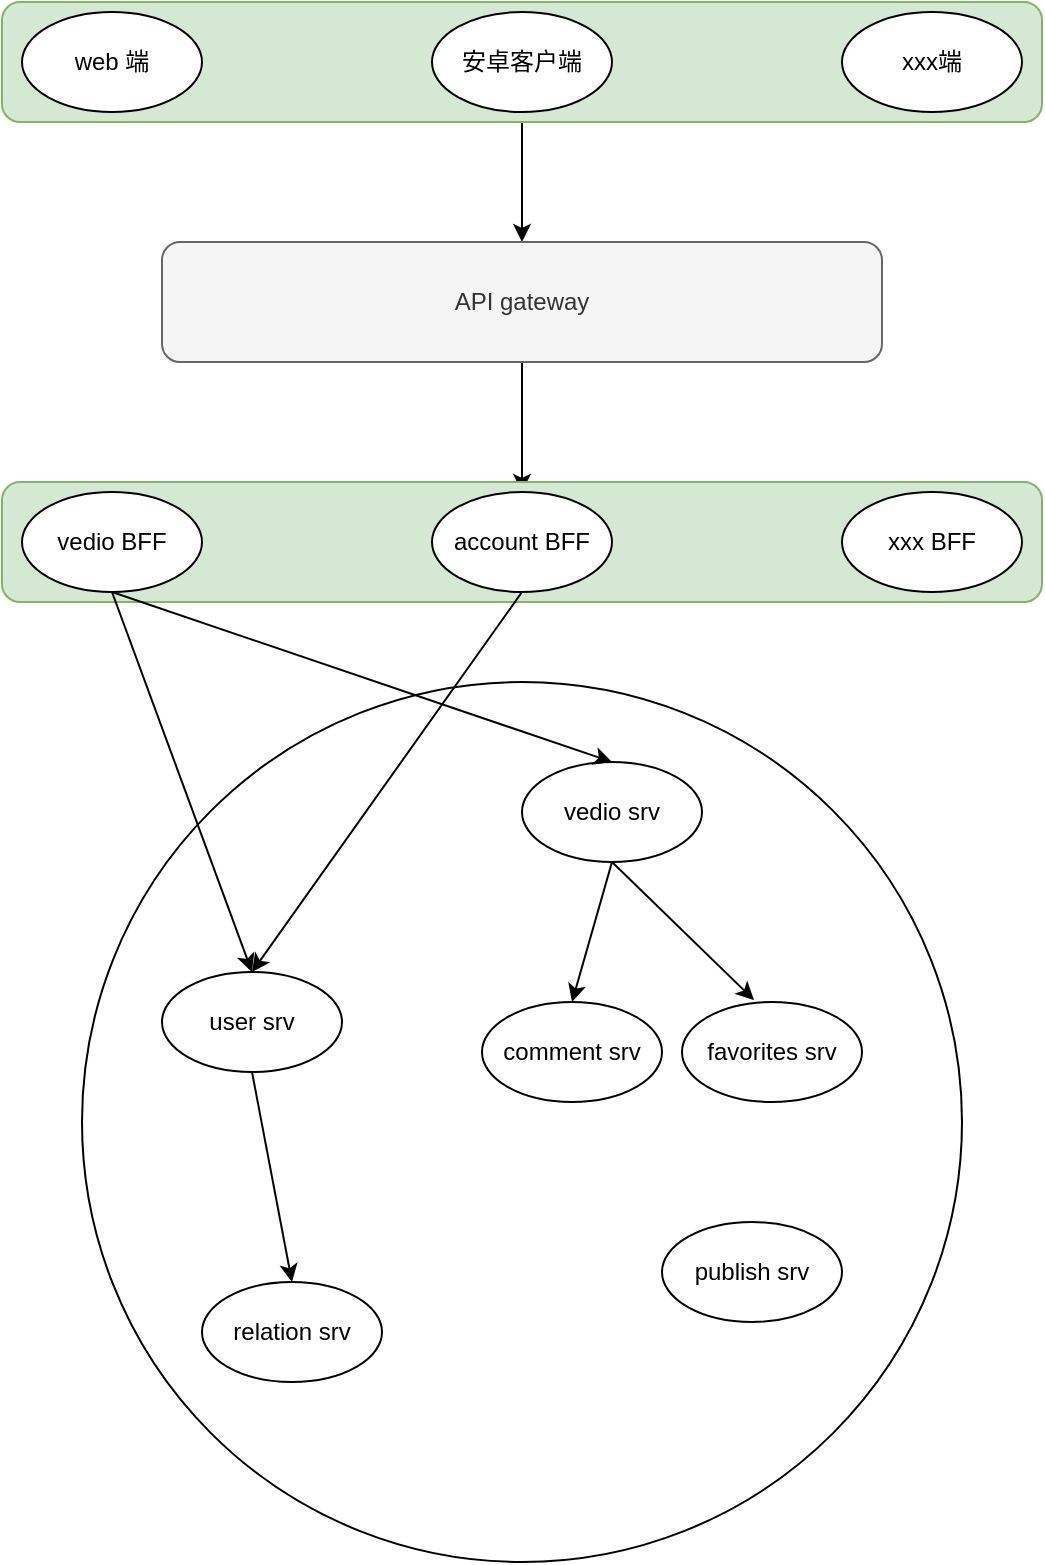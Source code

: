 <mxfile version="18.1.2" type="device"><diagram id="Df6qZPYUvhwv-thDBccc" name="Page-1"><mxGraphModel dx="1422" dy="794" grid="1" gridSize="10" guides="1" tooltips="1" connect="1" arrows="1" fold="1" page="1" pageScale="1" pageWidth="827" pageHeight="1169" math="0" shadow="0"><root><mxCell id="0"/><mxCell id="1" parent="0"/><mxCell id="h2ZsnWJqSD_kKU8IU4ca-3" value="" style="edgeStyle=orthogonalEdgeStyle;rounded=0;orthogonalLoop=1;jettySize=auto;html=1;" edge="1" parent="1" source="q4QFw8dtcy19PdLpGPRp-1" target="q4QFw8dtcy19PdLpGPRp-6"><mxGeometry relative="1" as="geometry"/></mxCell><mxCell id="q4QFw8dtcy19PdLpGPRp-1" value="" style="rounded=1;whiteSpace=wrap;html=1;fillColor=#d5e8d4;strokeColor=#82b366;" parent="1" vertex="1"><mxGeometry x="120" y="100" width="520" height="60" as="geometry"/></mxCell><mxCell id="q4QFw8dtcy19PdLpGPRp-2" value="web 端" style="ellipse;whiteSpace=wrap;html=1;" parent="1" vertex="1"><mxGeometry x="130" y="105" width="90" height="50" as="geometry"/></mxCell><mxCell id="q4QFw8dtcy19PdLpGPRp-3" value="安卓客户端" style="ellipse;whiteSpace=wrap;html=1;" parent="1" vertex="1"><mxGeometry x="335" y="105" width="90" height="50" as="geometry"/></mxCell><mxCell id="q4QFw8dtcy19PdLpGPRp-4" value="xxx端" style="ellipse;whiteSpace=wrap;html=1;" parent="1" vertex="1"><mxGeometry x="540" y="105" width="90" height="50" as="geometry"/></mxCell><mxCell id="h2ZsnWJqSD_kKU8IU4ca-4" value="" style="edgeStyle=orthogonalEdgeStyle;rounded=0;orthogonalLoop=1;jettySize=auto;html=1;" edge="1" parent="1" source="q4QFw8dtcy19PdLpGPRp-6" target="q4QFw8dtcy19PdLpGPRp-9"><mxGeometry relative="1" as="geometry"/></mxCell><mxCell id="q4QFw8dtcy19PdLpGPRp-6" value="API gateway" style="rounded=1;whiteSpace=wrap;html=1;fillColor=#f5f5f5;strokeColor=#666666;fontColor=#333333;" parent="1" vertex="1"><mxGeometry x="200" y="220" width="360" height="60" as="geometry"/></mxCell><mxCell id="q4QFw8dtcy19PdLpGPRp-7" value="" style="rounded=1;whiteSpace=wrap;html=1;fillColor=#d5e8d4;strokeColor=#82b366;" parent="1" vertex="1"><mxGeometry x="120" y="340" width="520" height="60" as="geometry"/></mxCell><mxCell id="q4QFw8dtcy19PdLpGPRp-9" value="account BFF" style="ellipse;whiteSpace=wrap;html=1;" parent="1" vertex="1"><mxGeometry x="335" y="345" width="90" height="50" as="geometry"/></mxCell><mxCell id="q4QFw8dtcy19PdLpGPRp-10" value="" style="ellipse;whiteSpace=wrap;html=1;aspect=fixed;" parent="1" vertex="1"><mxGeometry x="160" y="440" width="440" height="440" as="geometry"/></mxCell><mxCell id="q4QFw8dtcy19PdLpGPRp-11" value="vedio BFF" style="ellipse;whiteSpace=wrap;html=1;" parent="1" vertex="1"><mxGeometry x="130" y="345" width="90" height="50" as="geometry"/></mxCell><mxCell id="q4QFw8dtcy19PdLpGPRp-12" value="xxx BFF" style="ellipse;whiteSpace=wrap;html=1;" parent="1" vertex="1"><mxGeometry x="540" y="345" width="90" height="50" as="geometry"/></mxCell><mxCell id="q4QFw8dtcy19PdLpGPRp-14" value="user srv" style="ellipse;whiteSpace=wrap;html=1;" parent="1" vertex="1"><mxGeometry x="200" y="585" width="90" height="50" as="geometry"/></mxCell><mxCell id="q4QFw8dtcy19PdLpGPRp-15" value="publish srv" style="ellipse;whiteSpace=wrap;html=1;" parent="1" vertex="1"><mxGeometry x="450" y="710" width="90" height="50" as="geometry"/></mxCell><mxCell id="q4QFw8dtcy19PdLpGPRp-16" value="comment srv" style="ellipse;whiteSpace=wrap;html=1;" parent="1" vertex="1"><mxGeometry x="360" y="600" width="90" height="50" as="geometry"/></mxCell><mxCell id="q4QFw8dtcy19PdLpGPRp-17" value="relation srv" style="ellipse;whiteSpace=wrap;html=1;" parent="1" vertex="1"><mxGeometry x="220" y="740" width="90" height="50" as="geometry"/></mxCell><mxCell id="q4QFw8dtcy19PdLpGPRp-18" value="favorites srv" style="ellipse;whiteSpace=wrap;html=1;" parent="1" vertex="1"><mxGeometry x="460" y="600" width="90" height="50" as="geometry"/></mxCell><mxCell id="q4QFw8dtcy19PdLpGPRp-20" value="" style="endArrow=classic;html=1;rounded=0;entryX=0.4;entryY=-0.02;entryDx=0;entryDy=0;entryPerimeter=0;exitX=0.5;exitY=1;exitDx=0;exitDy=0;" parent="1" source="q4QFw8dtcy19PdLpGPRp-21" target="q4QFw8dtcy19PdLpGPRp-18" edge="1"><mxGeometry width="50" height="50" relative="1" as="geometry"><mxPoint x="80" y="610" as="sourcePoint"/><mxPoint x="80" y="520" as="targetPoint"/></mxGeometry></mxCell><mxCell id="q4QFw8dtcy19PdLpGPRp-21" value="vedio srv" style="ellipse;whiteSpace=wrap;html=1;" parent="1" vertex="1"><mxGeometry x="380" y="480" width="90" height="50" as="geometry"/></mxCell><mxCell id="q4QFw8dtcy19PdLpGPRp-22" value="" style="endArrow=classic;html=1;rounded=0;entryX=0.5;entryY=0;entryDx=0;entryDy=0;exitX=0.5;exitY=1;exitDx=0;exitDy=0;" parent="1" source="q4QFw8dtcy19PdLpGPRp-11" target="q4QFw8dtcy19PdLpGPRp-14" edge="1"><mxGeometry width="50" height="50" relative="1" as="geometry"><mxPoint x="345" y="560" as="sourcePoint"/><mxPoint x="466" y="739" as="targetPoint"/></mxGeometry></mxCell><mxCell id="q4QFw8dtcy19PdLpGPRp-24" value="" style="endArrow=classic;html=1;rounded=0;exitX=0.5;exitY=1;exitDx=0;exitDy=0;entryX=0.5;entryY=0;entryDx=0;entryDy=0;" parent="1" source="q4QFw8dtcy19PdLpGPRp-21" target="q4QFw8dtcy19PdLpGPRp-16" edge="1"><mxGeometry width="50" height="50" relative="1" as="geometry"><mxPoint x="345" y="560" as="sourcePoint"/><mxPoint x="245" y="710" as="targetPoint"/></mxGeometry></mxCell><mxCell id="q4QFw8dtcy19PdLpGPRp-26" value="" style="endArrow=classic;html=1;rounded=0;entryX=0.5;entryY=0;entryDx=0;entryDy=0;exitX=0.5;exitY=1;exitDx=0;exitDy=0;" parent="1" source="q4QFw8dtcy19PdLpGPRp-14" target="q4QFw8dtcy19PdLpGPRp-17" edge="1"><mxGeometry width="50" height="50" relative="1" as="geometry"><mxPoint x="345" y="560" as="sourcePoint"/><mxPoint x="270" y="615" as="targetPoint"/></mxGeometry></mxCell><mxCell id="h2ZsnWJqSD_kKU8IU4ca-1" value="" style="endArrow=classic;html=1;rounded=0;entryX=0.5;entryY=0;entryDx=0;entryDy=0;exitX=0.5;exitY=1;exitDx=0;exitDy=0;" edge="1" parent="1" source="q4QFw8dtcy19PdLpGPRp-9" target="q4QFw8dtcy19PdLpGPRp-14"><mxGeometry width="50" height="50" relative="1" as="geometry"><mxPoint x="345" y="560" as="sourcePoint"/><mxPoint x="275" y="620" as="targetPoint"/></mxGeometry></mxCell><mxCell id="h2ZsnWJqSD_kKU8IU4ca-2" value="" style="endArrow=classic;html=1;rounded=0;entryX=0.5;entryY=0;entryDx=0;entryDy=0;exitX=0.5;exitY=1;exitDx=0;exitDy=0;" edge="1" parent="1" source="q4QFw8dtcy19PdLpGPRp-11" target="q4QFw8dtcy19PdLpGPRp-21"><mxGeometry width="50" height="50" relative="1" as="geometry"><mxPoint x="355" y="570" as="sourcePoint"/><mxPoint x="285" y="630" as="targetPoint"/></mxGeometry></mxCell></root></mxGraphModel></diagram></mxfile>